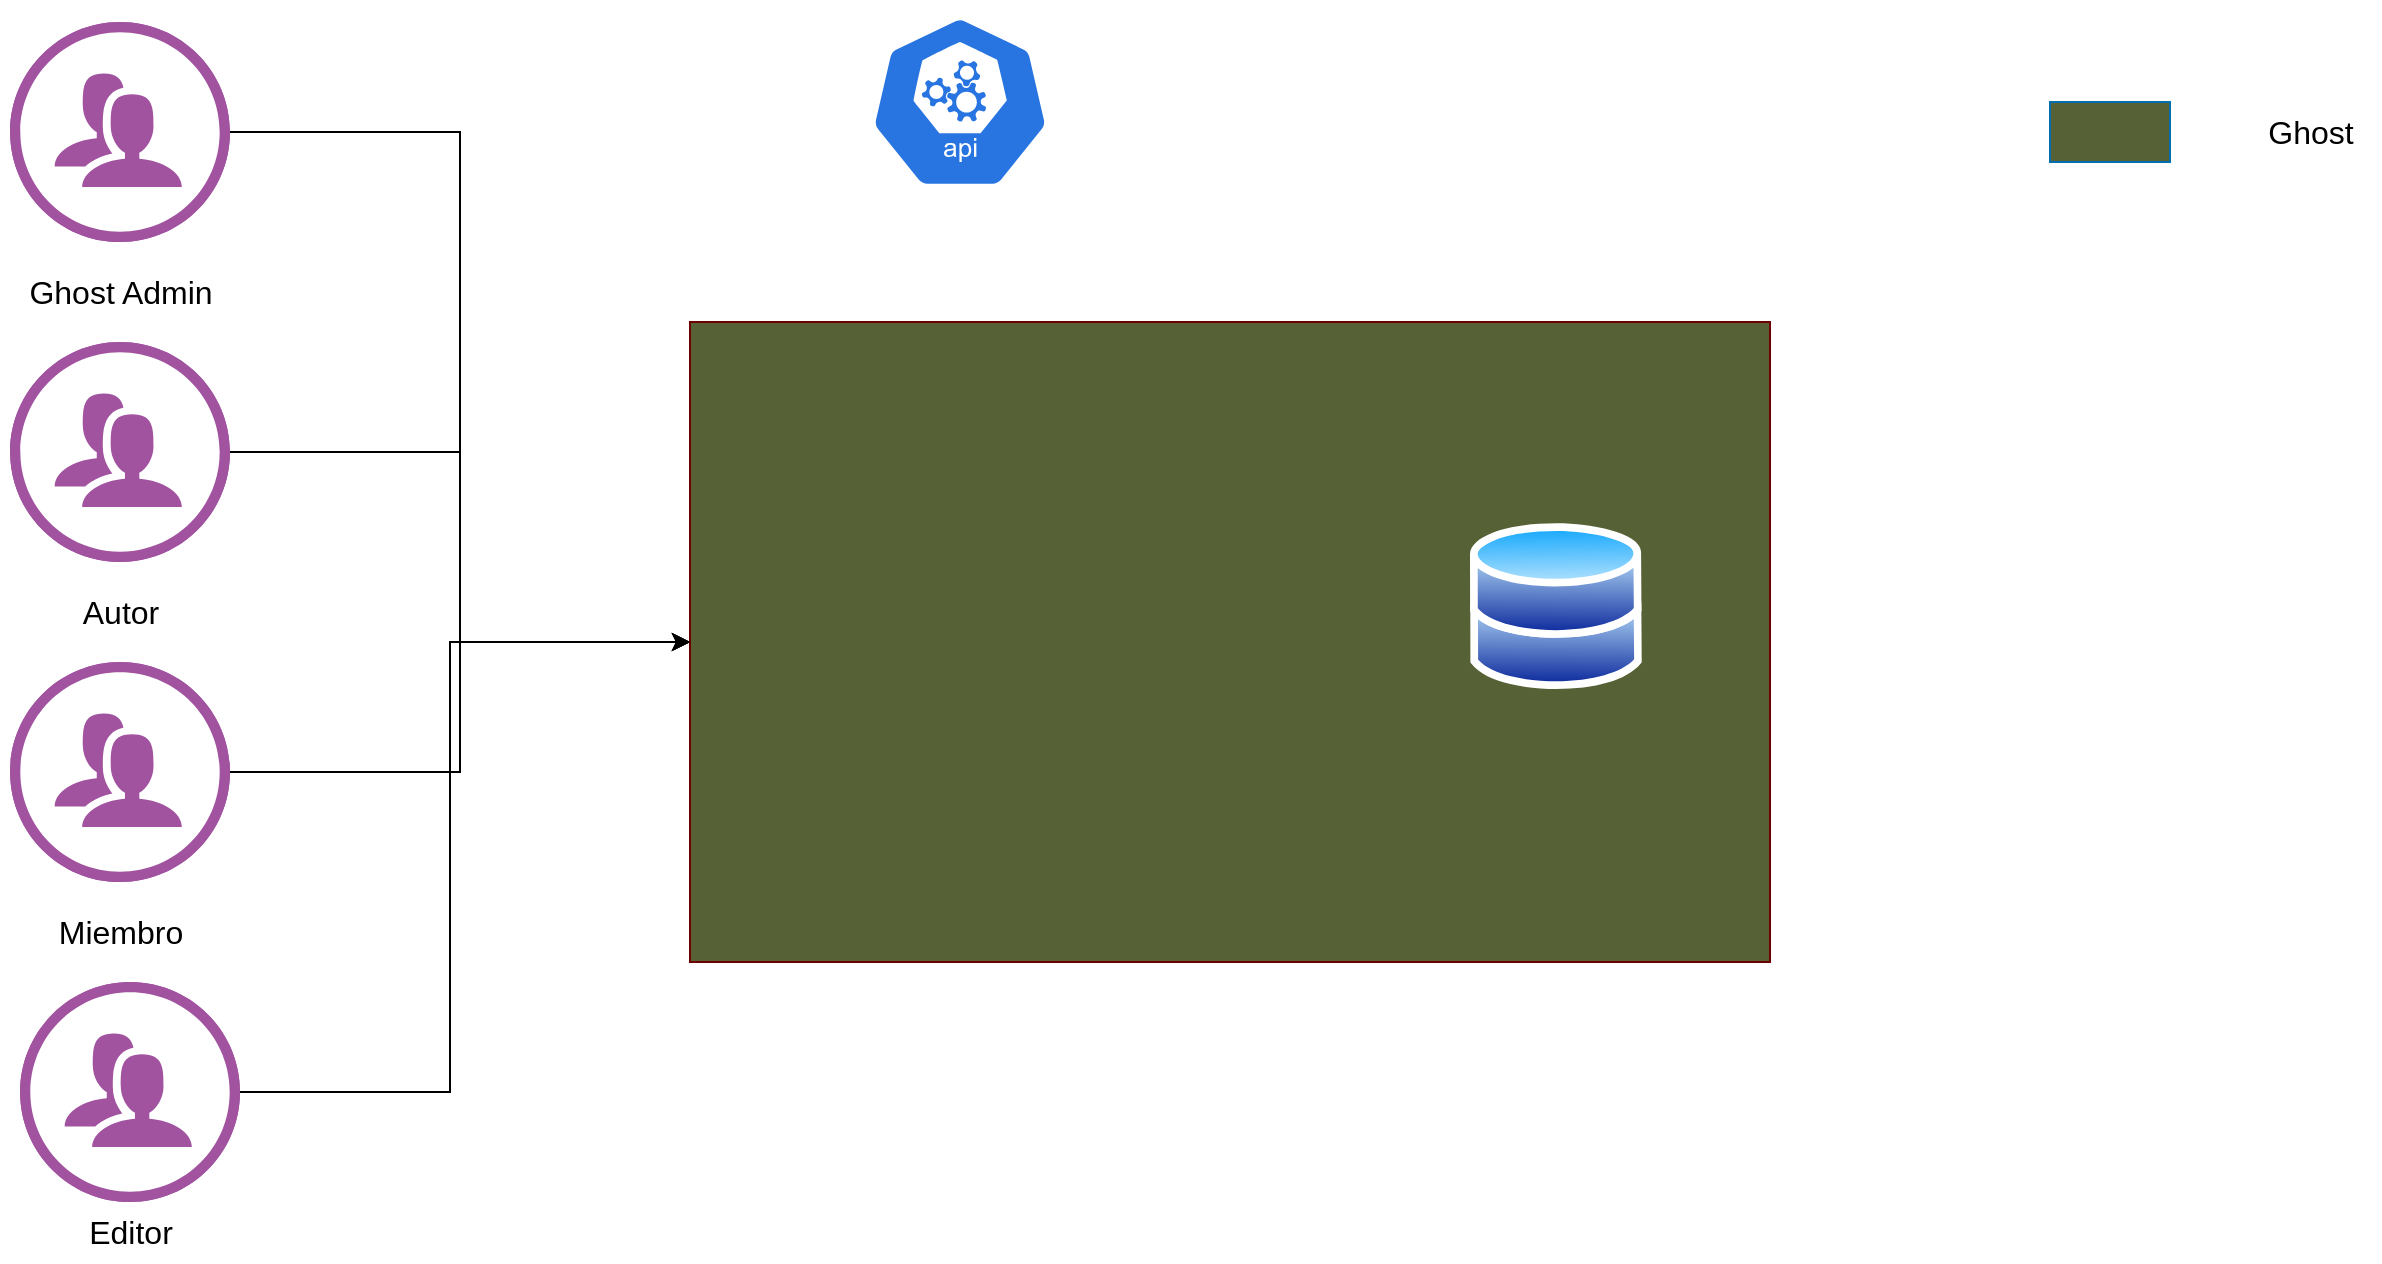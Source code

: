 <mxfile version="22.0.8" type="github">
  <diagram name="Página-1" id="ZlSAwH8cNZ00YjPc6r7r">
    <mxGraphModel dx="1393" dy="766" grid="1" gridSize="10" guides="1" tooltips="1" connect="1" arrows="1" fold="1" page="1" pageScale="1" pageWidth="3300" pageHeight="4681" math="0" shadow="0">
      <root>
        <mxCell id="0" />
        <mxCell id="1" parent="0" />
        <mxCell id="JiKdIbfkq3x4CV-NWEMc-17" style="edgeStyle=orthogonalEdgeStyle;rounded=0;orthogonalLoop=1;jettySize=auto;html=1;entryX=0;entryY=0.5;entryDx=0;entryDy=0;" edge="1" parent="1" source="JiKdIbfkq3x4CV-NWEMc-2" target="JiKdIbfkq3x4CV-NWEMc-8">
          <mxGeometry relative="1" as="geometry" />
        </mxCell>
        <mxCell id="JiKdIbfkq3x4CV-NWEMc-2" value="" style="verticalLabelPosition=bottom;sketch=0;html=1;fillColor=#A153A0;strokeColor=#ffffff;verticalAlign=top;align=center;points=[[0,0.5,0],[0.125,0.25,0],[0.25,0,0],[0.5,0,0],[0.75,0,0],[0.875,0.25,0],[1,0.5,0],[0.875,0.75,0],[0.75,1,0],[0.5,1,0],[0.125,0.75,0]];pointerEvents=1;shape=mxgraph.cisco_safe.compositeIcon;bgIcon=ellipse;resIcon=mxgraph.cisco_safe.design.users;" vertex="1" parent="1">
          <mxGeometry x="170" y="80" width="110" height="110" as="geometry" />
        </mxCell>
        <mxCell id="JiKdIbfkq3x4CV-NWEMc-4" value="&lt;font style=&quot;font-size: 16px;&quot;&gt;Ghost Admin&lt;/font&gt;" style="text;html=1;align=center;verticalAlign=middle;resizable=0;points=[];autosize=1;strokeColor=none;fillColor=none;" vertex="1" parent="1">
          <mxGeometry x="165" y="200" width="120" height="30" as="geometry" />
        </mxCell>
        <mxCell id="JiKdIbfkq3x4CV-NWEMc-8" value="" style="rounded=0;whiteSpace=wrap;html=1;fillColor=#576136;fontColor=#ffffff;strokeColor=#6F0000;" vertex="1" parent="1">
          <mxGeometry x="510" y="230" width="540" height="320" as="geometry" />
        </mxCell>
        <mxCell id="JiKdIbfkq3x4CV-NWEMc-9" value="" style="rounded=0;whiteSpace=wrap;html=1;fillColor=#576136;fontColor=#ffffff;strokeColor=#006EAF;" vertex="1" parent="1">
          <mxGeometry x="1190" y="120" width="60" height="30" as="geometry" />
        </mxCell>
        <mxCell id="JiKdIbfkq3x4CV-NWEMc-10" value="&lt;span style=&quot;font-size: 16px;&quot;&gt;Ghost&lt;/span&gt;" style="text;html=1;align=center;verticalAlign=middle;resizable=0;points=[];autosize=1;strokeColor=none;fillColor=none;" vertex="1" parent="1">
          <mxGeometry x="1285" y="120" width="70" height="30" as="geometry" />
        </mxCell>
        <mxCell id="JiKdIbfkq3x4CV-NWEMc-18" style="edgeStyle=orthogonalEdgeStyle;rounded=0;orthogonalLoop=1;jettySize=auto;html=1;entryX=0;entryY=0.5;entryDx=0;entryDy=0;" edge="1" parent="1" source="JiKdIbfkq3x4CV-NWEMc-11" target="JiKdIbfkq3x4CV-NWEMc-8">
          <mxGeometry relative="1" as="geometry" />
        </mxCell>
        <mxCell id="JiKdIbfkq3x4CV-NWEMc-11" value="" style="verticalLabelPosition=bottom;sketch=0;html=1;fillColor=#A153A0;strokeColor=#ffffff;verticalAlign=top;align=center;points=[[0,0.5,0],[0.125,0.25,0],[0.25,0,0],[0.5,0,0],[0.75,0,0],[0.875,0.25,0],[1,0.5,0],[0.875,0.75,0],[0.75,1,0],[0.5,1,0],[0.125,0.75,0]];pointerEvents=1;shape=mxgraph.cisco_safe.compositeIcon;bgIcon=ellipse;resIcon=mxgraph.cisco_safe.design.users;" vertex="1" parent="1">
          <mxGeometry x="170" y="240" width="110" height="110" as="geometry" />
        </mxCell>
        <mxCell id="JiKdIbfkq3x4CV-NWEMc-19" style="edgeStyle=orthogonalEdgeStyle;rounded=0;orthogonalLoop=1;jettySize=auto;html=1;entryX=0;entryY=0.5;entryDx=0;entryDy=0;" edge="1" parent="1" source="JiKdIbfkq3x4CV-NWEMc-12" target="JiKdIbfkq3x4CV-NWEMc-8">
          <mxGeometry relative="1" as="geometry" />
        </mxCell>
        <mxCell id="JiKdIbfkq3x4CV-NWEMc-12" value="" style="verticalLabelPosition=bottom;sketch=0;html=1;fillColor=#A153A0;strokeColor=#ffffff;verticalAlign=top;align=center;points=[[0,0.5,0],[0.125,0.25,0],[0.25,0,0],[0.5,0,0],[0.75,0,0],[0.875,0.25,0],[1,0.5,0],[0.875,0.75,0],[0.75,1,0],[0.5,1,0],[0.125,0.75,0]];pointerEvents=1;shape=mxgraph.cisco_safe.compositeIcon;bgIcon=ellipse;resIcon=mxgraph.cisco_safe.design.users;" vertex="1" parent="1">
          <mxGeometry x="170" y="400" width="110" height="110" as="geometry" />
        </mxCell>
        <mxCell id="JiKdIbfkq3x4CV-NWEMc-13" value="&lt;span style=&quot;font-size: 16px;&quot;&gt;Autor&lt;/span&gt;" style="text;html=1;align=center;verticalAlign=middle;resizable=0;points=[];autosize=1;strokeColor=none;fillColor=none;" vertex="1" parent="1">
          <mxGeometry x="195" y="360" width="60" height="30" as="geometry" />
        </mxCell>
        <mxCell id="JiKdIbfkq3x4CV-NWEMc-14" value="&lt;font style=&quot;font-size: 16px;&quot;&gt;Miembro&lt;/font&gt;" style="text;html=1;align=center;verticalAlign=middle;resizable=0;points=[];autosize=1;strokeColor=none;fillColor=none;" vertex="1" parent="1">
          <mxGeometry x="180" y="520" width="90" height="30" as="geometry" />
        </mxCell>
        <mxCell id="JiKdIbfkq3x4CV-NWEMc-15" value="&lt;font style=&quot;font-size: 16px;&quot;&gt;Editor&lt;/font&gt;" style="text;html=1;align=center;verticalAlign=middle;resizable=0;points=[];autosize=1;strokeColor=none;fillColor=none;" vertex="1" parent="1">
          <mxGeometry x="195" y="670" width="70" height="30" as="geometry" />
        </mxCell>
        <mxCell id="JiKdIbfkq3x4CV-NWEMc-20" style="edgeStyle=orthogonalEdgeStyle;rounded=0;orthogonalLoop=1;jettySize=auto;html=1;" edge="1" parent="1" source="JiKdIbfkq3x4CV-NWEMc-16" target="JiKdIbfkq3x4CV-NWEMc-8">
          <mxGeometry relative="1" as="geometry">
            <Array as="points">
              <mxPoint x="390" y="615" />
              <mxPoint x="390" y="390" />
            </Array>
          </mxGeometry>
        </mxCell>
        <mxCell id="JiKdIbfkq3x4CV-NWEMc-16" value="" style="verticalLabelPosition=bottom;sketch=0;html=1;fillColor=#A153A0;strokeColor=#ffffff;verticalAlign=top;align=center;points=[[0,0.5,0],[0.125,0.25,0],[0.25,0,0],[0.5,0,0],[0.75,0,0],[0.875,0.25,0],[1,0.5,0],[0.875,0.75,0],[0.75,1,0],[0.5,1,0],[0.125,0.75,0]];pointerEvents=1;shape=mxgraph.cisco_safe.compositeIcon;bgIcon=ellipse;resIcon=mxgraph.cisco_safe.design.users;" vertex="1" parent="1">
          <mxGeometry x="175" y="560" width="110" height="110" as="geometry" />
        </mxCell>
        <mxCell id="JiKdIbfkq3x4CV-NWEMc-21" value="" style="image;aspect=fixed;perimeter=ellipsePerimeter;html=1;align=center;shadow=0;dashed=0;spacingTop=3;image=img/lib/active_directory/databases.svg;" vertex="1" parent="1">
          <mxGeometry x="900" y="330" width="85.92" height="84.2" as="geometry" />
        </mxCell>
        <mxCell id="JiKdIbfkq3x4CV-NWEMc-22" value="" style="sketch=0;html=1;dashed=0;whitespace=wrap;fillColor=#2875E2;strokeColor=#ffffff;points=[[0.005,0.63,0],[0.1,0.2,0],[0.9,0.2,0],[0.5,0,0],[0.995,0.63,0],[0.72,0.99,0],[0.5,1,0],[0.28,0.99,0]];verticalLabelPosition=bottom;align=center;verticalAlign=top;shape=mxgraph.kubernetes.icon;prIcon=api" vertex="1" parent="1">
          <mxGeometry x="600" y="70" width="90" height="100" as="geometry" />
        </mxCell>
      </root>
    </mxGraphModel>
  </diagram>
</mxfile>

